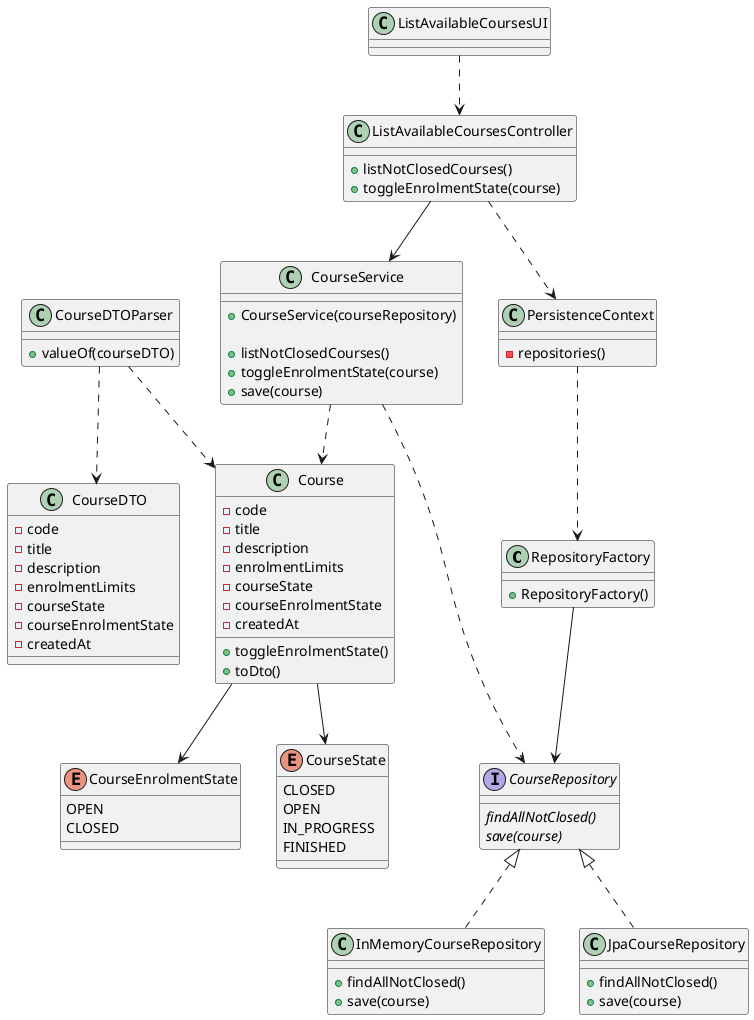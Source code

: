 @startuml US1006_CD

class RepositoryFactory {
  + RepositoryFactory()
}

interface CourseRepository {
  {abstract} findAllNotClosed()
  {abstract} save(course)
}

class InMemoryCourseRepository {
  + findAllNotClosed()
  + save(course)
}

class JpaCourseRepository {
  + findAllNotClosed()
  + save(course)
}

class PersistenceContext {
  - repositories()
}

class CourseService {
  + CourseService(courseRepository)

  + listNotClosedCourses()
  + toggleEnrolmentState(course)
  + save(course)
}

class Course {
  - code
  - title
  - description
  - enrolmentLimits
  - courseState
  - courseEnrolmentState
  - createdAt

  + toggleEnrolmentState()
  + toDto()
}

enum CourseState {
  CLOSED
  OPEN
  IN_PROGRESS
  FINISHED
}

enum CourseEnrolmentState {
  OPEN
  CLOSED
}

class CourseDTO {
  - code
  - title
  - description
  - enrolmentLimits
  - courseState
  - courseEnrolmentState
  - createdAt
}

class CourseDTOParser {
  + valueOf(courseDTO)
}

class ListAvailableCoursesController {
  + listNotClosedCourses()
  + toggleEnrolmentState(course)
}

class ListAvailableCoursesUI {}

ListAvailableCoursesUI ..> ListAvailableCoursesController
ListAvailableCoursesController ..> PersistenceContext
ListAvailableCoursesController --> CourseService
PersistenceContext ..> RepositoryFactory
RepositoryFactory --> CourseRepository

CourseService ..> Course
CourseService ..> CourseRepository

CourseDTOParser ..> CourseDTO
CourseDTOParser ..> Course

CourseRepository <|.. InMemoryCourseRepository
CourseRepository <|.. JpaCourseRepository

Course --> CourseState
Course --> CourseEnrolmentState

@enduml
